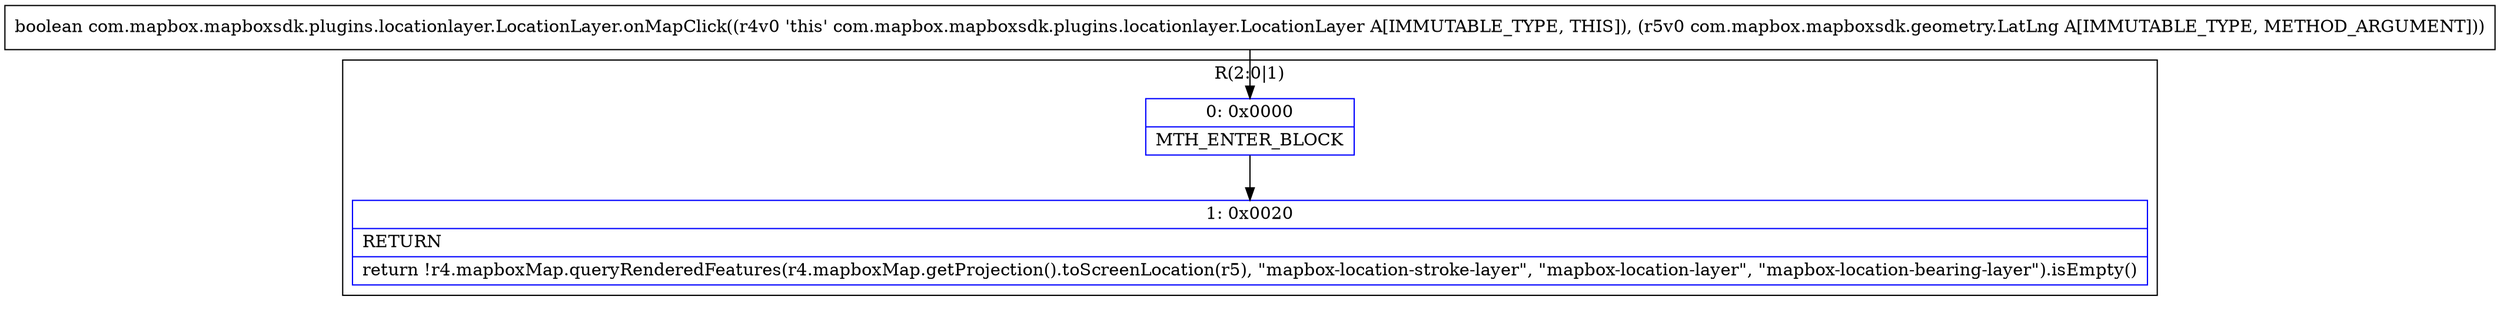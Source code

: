 digraph "CFG forcom.mapbox.mapboxsdk.plugins.locationlayer.LocationLayer.onMapClick(Lcom\/mapbox\/mapboxsdk\/geometry\/LatLng;)Z" {
subgraph cluster_Region_926966336 {
label = "R(2:0|1)";
node [shape=record,color=blue];
Node_0 [shape=record,label="{0\:\ 0x0000|MTH_ENTER_BLOCK\l}"];
Node_1 [shape=record,label="{1\:\ 0x0020|RETURN\l|return !r4.mapboxMap.queryRenderedFeatures(r4.mapboxMap.getProjection().toScreenLocation(r5), \"mapbox\-location\-stroke\-layer\", \"mapbox\-location\-layer\", \"mapbox\-location\-bearing\-layer\").isEmpty()\l}"];
}
MethodNode[shape=record,label="{boolean com.mapbox.mapboxsdk.plugins.locationlayer.LocationLayer.onMapClick((r4v0 'this' com.mapbox.mapboxsdk.plugins.locationlayer.LocationLayer A[IMMUTABLE_TYPE, THIS]), (r5v0 com.mapbox.mapboxsdk.geometry.LatLng A[IMMUTABLE_TYPE, METHOD_ARGUMENT])) }"];
MethodNode -> Node_0;
Node_0 -> Node_1;
}

